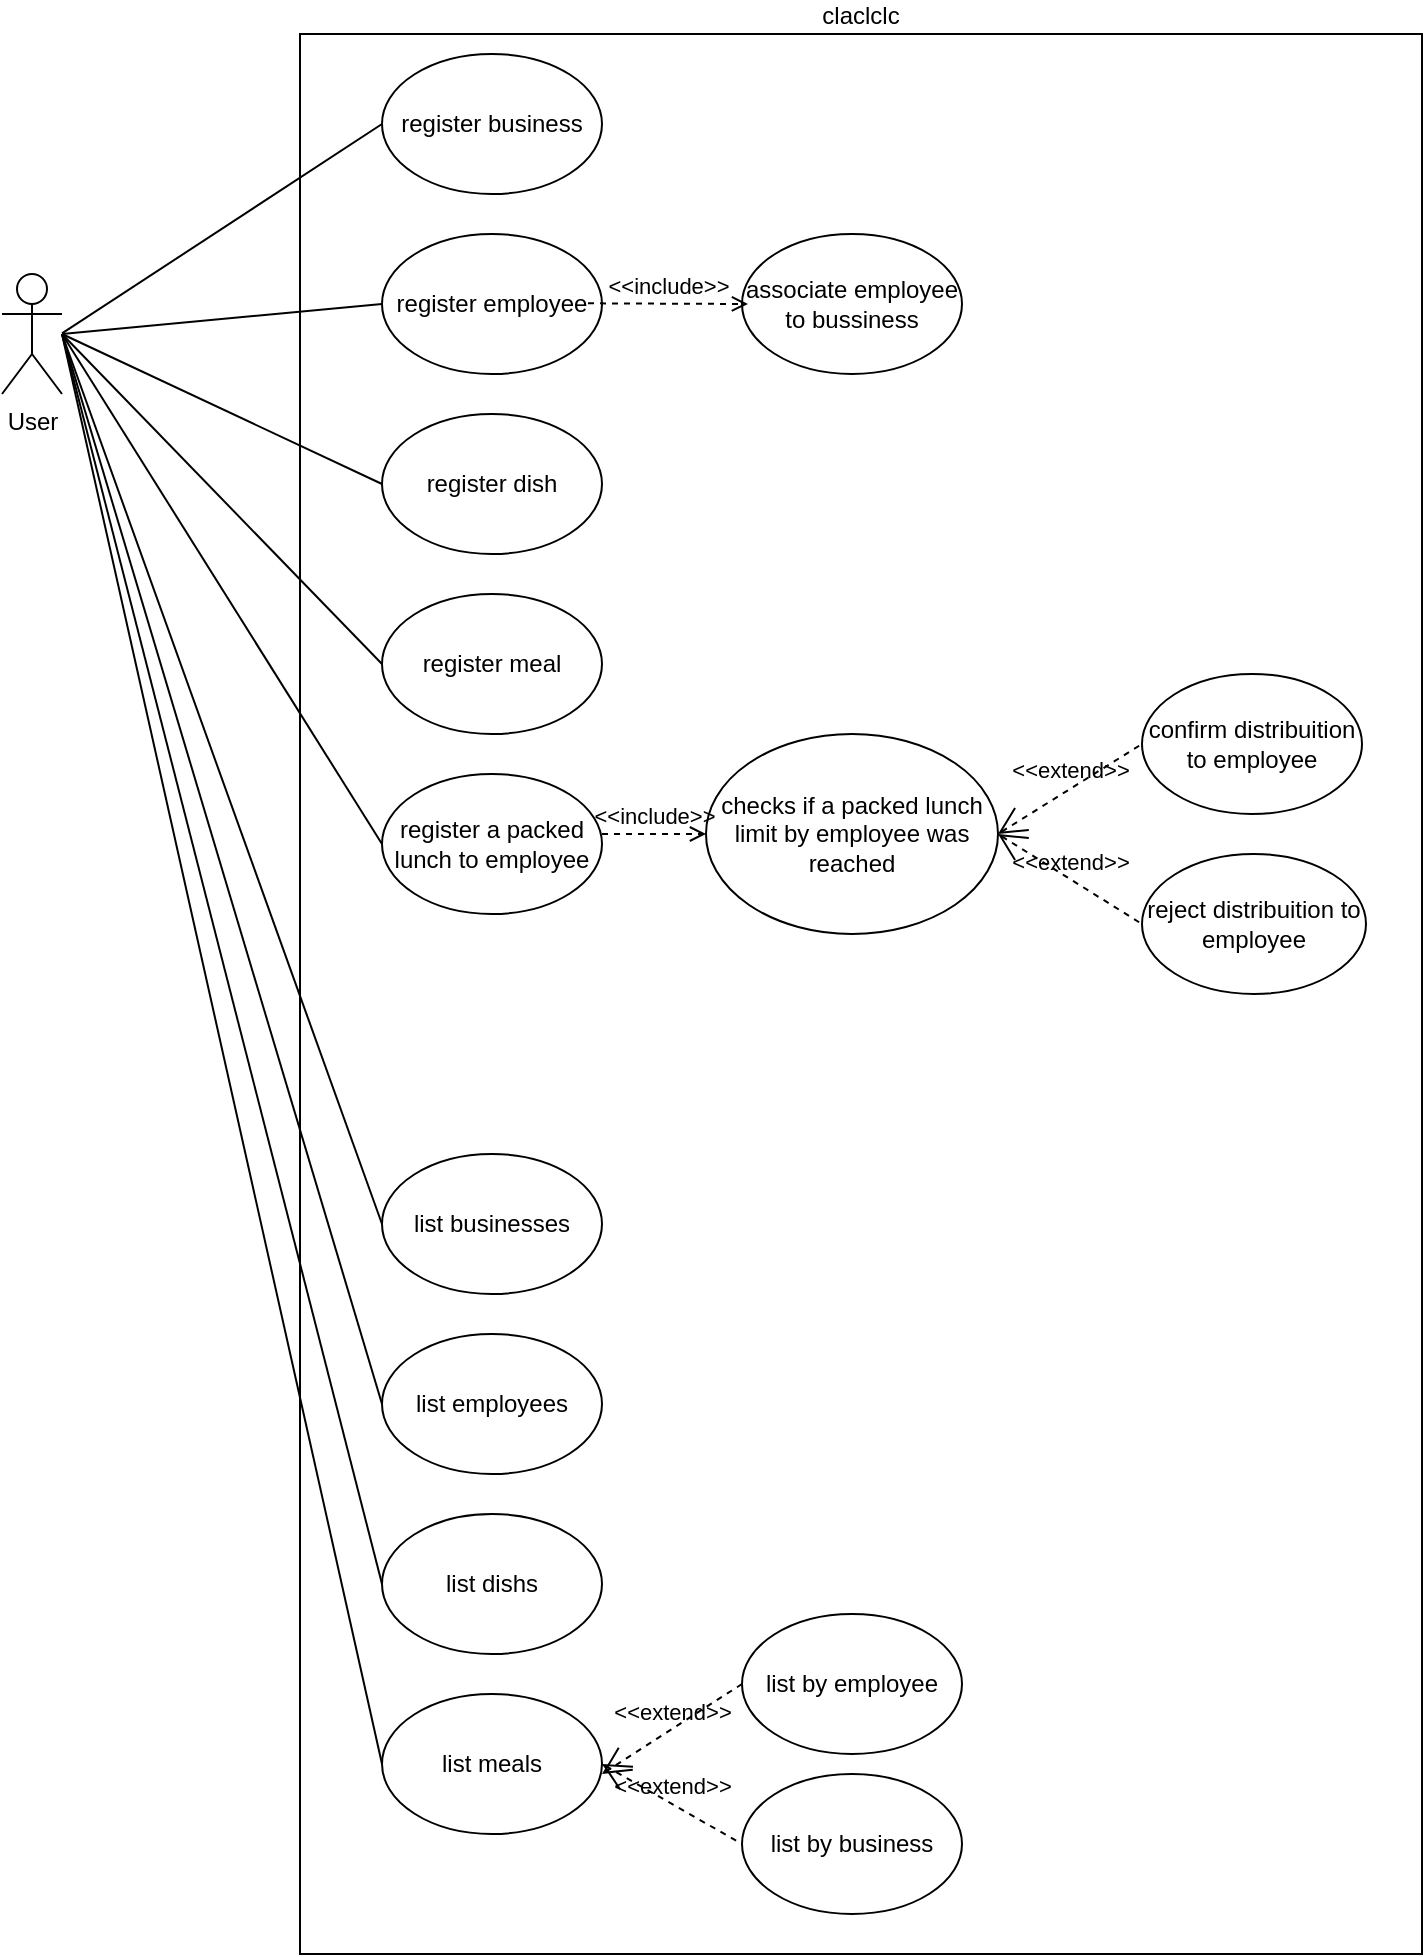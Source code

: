 <mxfile version="15.5.4" type="embed"><diagram id="xGc4d0vdUnooj7DaZEFL" name="Page-1"><mxGraphModel dx="918" dy="772" grid="1" gridSize="10" guides="1" tooltips="1" connect="1" arrows="1" fold="1" page="1" pageScale="1" pageWidth="827" pageHeight="1169" math="0" shadow="0"><root><mxCell id="0"/><mxCell id="1" parent="0"/><mxCell id="LwF9lTMq37MXV0fiyUSh-4" value="claclclc" style="rounded=0;whiteSpace=wrap;html=1;labelPosition=center;verticalLabelPosition=top;align=center;verticalAlign=bottom;" parent="1" vertex="1"><mxGeometry x="229" y="50" width="561" height="960" as="geometry"/></mxCell><mxCell id="LwF9lTMq37MXV0fiyUSh-1" value="&lt;div&gt;User&lt;/div&gt;" style="shape=umlActor;html=1;verticalLabelPosition=bottom;verticalAlign=top;align=center;" parent="1" vertex="1"><mxGeometry x="80" y="170" width="30" height="60" as="geometry"/></mxCell><mxCell id="LwF9lTMq37MXV0fiyUSh-7" value="register meal" style="ellipse;whiteSpace=wrap;html=1;" parent="1" vertex="1"><mxGeometry x="270" y="330" width="110" height="70" as="geometry"/></mxCell><mxCell id="LwF9lTMq37MXV0fiyUSh-8" value="register dish" style="ellipse;whiteSpace=wrap;html=1;" parent="1" vertex="1"><mxGeometry x="270" y="240" width="110" height="70" as="geometry"/></mxCell><mxCell id="LwF9lTMq37MXV0fiyUSh-9" value="register employee" style="ellipse;whiteSpace=wrap;html=1;" parent="1" vertex="1"><mxGeometry x="270" y="150" width="110" height="70" as="geometry"/></mxCell><mxCell id="LwF9lTMq37MXV0fiyUSh-10" value="&lt;div&gt;register business&lt;/div&gt;" style="ellipse;whiteSpace=wrap;html=1;" parent="1" vertex="1"><mxGeometry x="270" y="60" width="110" height="70" as="geometry"/></mxCell><mxCell id="LwF9lTMq37MXV0fiyUSh-19" value="register a packed lunch to employee" style="ellipse;whiteSpace=wrap;html=1;" parent="1" vertex="1"><mxGeometry x="270" y="420" width="110" height="70" as="geometry"/></mxCell><mxCell id="LwF9lTMq37MXV0fiyUSh-24" value="&lt;div&gt;associate employee&lt;/div&gt;&lt;div&gt;to bussiness&lt;br&gt;&lt;/div&gt;" style="ellipse;whiteSpace=wrap;html=1;" parent="1" vertex="1"><mxGeometry x="450" y="150" width="110" height="70" as="geometry"/></mxCell><mxCell id="LwF9lTMq37MXV0fiyUSh-28" value="&amp;lt;&amp;lt;include&amp;gt;&amp;gt;" style="edgeStyle=none;html=1;endArrow=open;verticalAlign=bottom;dashed=1;labelBackgroundColor=none;rounded=0;entryX=0;entryY=0.5;entryDx=0;entryDy=0;" parent="1" edge="1"><mxGeometry width="160" relative="1" as="geometry"><mxPoint x="373.0" y="184.66" as="sourcePoint"/><mxPoint x="453.0" y="185" as="targetPoint"/></mxGeometry></mxCell><mxCell id="LwF9lTMq37MXV0fiyUSh-31" value="checks if a packed lunch limit by employee was reached " style="ellipse;whiteSpace=wrap;html=1;" parent="1" vertex="1"><mxGeometry x="432" y="400" width="146" height="100" as="geometry"/></mxCell><mxCell id="LwF9lTMq37MXV0fiyUSh-32" value="&amp;lt;&amp;lt;include&amp;gt;&amp;gt;" style="edgeStyle=none;html=1;endArrow=open;verticalAlign=bottom;dashed=1;labelBackgroundColor=none;rounded=0;entryX=0;entryY=0.5;entryDx=0;entryDy=0;" parent="1" target="LwF9lTMq37MXV0fiyUSh-31" edge="1"><mxGeometry width="160" relative="1" as="geometry"><mxPoint x="380" y="450" as="sourcePoint"/><mxPoint x="470" y="450" as="targetPoint"/></mxGeometry></mxCell><mxCell id="LwF9lTMq37MXV0fiyUSh-34" value="confirm distribuition to employee" style="ellipse;whiteSpace=wrap;html=1;" parent="1" vertex="1"><mxGeometry x="650" y="370" width="110" height="70" as="geometry"/></mxCell><mxCell id="LwF9lTMq37MXV0fiyUSh-35" value="reject distribuition to employee" style="ellipse;whiteSpace=wrap;html=1;" parent="1" vertex="1"><mxGeometry x="650" y="460" width="112" height="70" as="geometry"/></mxCell><mxCell id="LwF9lTMq37MXV0fiyUSh-36" value="&amp;lt;&amp;lt;extend&amp;gt;&amp;gt;" style="edgeStyle=none;html=1;startArrow=open;endArrow=none;startSize=12;verticalAlign=bottom;dashed=1;labelBackgroundColor=none;rounded=0;entryX=0;entryY=0.5;entryDx=0;entryDy=0;exitX=1;exitY=0.5;exitDx=0;exitDy=0;" parent="1" source="LwF9lTMq37MXV0fiyUSh-31" target="LwF9lTMq37MXV0fiyUSh-34" edge="1"><mxGeometry width="160" relative="1" as="geometry"><mxPoint x="610" y="420" as="sourcePoint"/><mxPoint x="490" y="510" as="targetPoint"/></mxGeometry></mxCell><mxCell id="LwF9lTMq37MXV0fiyUSh-37" value="&amp;lt;&amp;lt;extend&amp;gt;&amp;gt;" style="edgeStyle=none;html=1;startArrow=open;endArrow=none;startSize=12;verticalAlign=bottom;dashed=1;labelBackgroundColor=none;rounded=0;entryX=0;entryY=0.5;entryDx=0;entryDy=0;exitX=1;exitY=0.5;exitDx=0;exitDy=0;" parent="1" source="LwF9lTMq37MXV0fiyUSh-31" target="LwF9lTMq37MXV0fiyUSh-35" edge="1"><mxGeometry width="160" relative="1" as="geometry"><mxPoint x="380" y="460" as="sourcePoint"/><mxPoint x="478" y="600" as="targetPoint"/></mxGeometry></mxCell><mxCell id="LwF9lTMq37MXV0fiyUSh-42" value="list meals" style="ellipse;whiteSpace=wrap;html=1;" parent="1" vertex="1"><mxGeometry x="270" y="880" width="110" height="70" as="geometry"/></mxCell><mxCell id="LwF9lTMq37MXV0fiyUSh-43" value="list dishs" style="ellipse;whiteSpace=wrap;html=1;" parent="1" vertex="1"><mxGeometry x="270" y="790" width="110" height="70" as="geometry"/></mxCell><mxCell id="LwF9lTMq37MXV0fiyUSh-44" value="list employees" style="ellipse;whiteSpace=wrap;html=1;" parent="1" vertex="1"><mxGeometry x="270" y="700" width="110" height="70" as="geometry"/></mxCell><mxCell id="LwF9lTMq37MXV0fiyUSh-45" value="&lt;div&gt;list businesses&lt;/div&gt;" style="ellipse;whiteSpace=wrap;html=1;" parent="1" vertex="1"><mxGeometry x="270" y="610" width="110" height="70" as="geometry"/></mxCell><mxCell id="LwF9lTMq37MXV0fiyUSh-52" value="&amp;lt;&amp;lt;extend&amp;gt;&amp;gt;" style="edgeStyle=none;html=1;startArrow=open;endArrow=none;startSize=12;verticalAlign=bottom;dashed=1;labelBackgroundColor=none;rounded=0;entryX=0;entryY=0.5;entryDx=0;entryDy=0;exitX=1;exitY=0.5;exitDx=0;exitDy=0;" parent="1" source="LwF9lTMq37MXV0fiyUSh-42" target="oOK-4Qcx4Y4q6fW5dUkM-2" edge="1"><mxGeometry width="160" relative="1" as="geometry"><mxPoint x="365.0" y="830" as="sourcePoint"/><mxPoint x="450.0" y="960" as="targetPoint"/></mxGeometry></mxCell><mxCell id="LwF9lTMq37MXV0fiyUSh-53" value="&amp;lt;&amp;lt;extend&amp;gt;&amp;gt;" style="edgeStyle=none;html=1;startArrow=open;endArrow=none;startSize=12;verticalAlign=bottom;dashed=1;labelBackgroundColor=none;rounded=0;entryX=0;entryY=0.5;entryDx=0;entryDy=0;" parent="1" target="oOK-4Qcx4Y4q6fW5dUkM-1" edge="1"><mxGeometry width="160" relative="1" as="geometry"><mxPoint x="380" y="920" as="sourcePoint"/><mxPoint x="446.64" y="871.44" as="targetPoint"/></mxGeometry></mxCell><mxCell id="LwF9lTMq37MXV0fiyUSh-58" value="" style="edgeStyle=none;html=1;endArrow=none;verticalAlign=bottom;rounded=0;entryX=0;entryY=0.5;entryDx=0;entryDy=0;" parent="1" target="LwF9lTMq37MXV0fiyUSh-10" edge="1"><mxGeometry width="160" relative="1" as="geometry"><mxPoint x="110" y="199.71" as="sourcePoint"/><mxPoint x="270" y="199.71" as="targetPoint"/></mxGeometry></mxCell><mxCell id="LwF9lTMq37MXV0fiyUSh-61" value="" style="edgeStyle=none;html=1;endArrow=none;verticalAlign=bottom;rounded=0;entryX=0;entryY=0.5;entryDx=0;entryDy=0;" parent="1" target="LwF9lTMq37MXV0fiyUSh-9" edge="1"><mxGeometry width="160" relative="1" as="geometry"><mxPoint x="110" y="200" as="sourcePoint"/><mxPoint x="280" y="105" as="targetPoint"/></mxGeometry></mxCell><mxCell id="LwF9lTMq37MXV0fiyUSh-62" value="" style="edgeStyle=none;html=1;endArrow=none;verticalAlign=bottom;rounded=0;entryX=0;entryY=0.5;entryDx=0;entryDy=0;" parent="1" target="LwF9lTMq37MXV0fiyUSh-8" edge="1"><mxGeometry width="160" relative="1" as="geometry"><mxPoint x="110" y="200" as="sourcePoint"/><mxPoint x="280" y="195" as="targetPoint"/></mxGeometry></mxCell><mxCell id="LwF9lTMq37MXV0fiyUSh-63" value="" style="edgeStyle=none;html=1;endArrow=none;verticalAlign=bottom;rounded=0;entryX=0;entryY=0.5;entryDx=0;entryDy=0;" parent="1" target="LwF9lTMq37MXV0fiyUSh-7" edge="1"><mxGeometry width="160" relative="1" as="geometry"><mxPoint x="110" y="200" as="sourcePoint"/><mxPoint x="280" y="285" as="targetPoint"/></mxGeometry></mxCell><mxCell id="LwF9lTMq37MXV0fiyUSh-64" value="" style="edgeStyle=none;html=1;endArrow=none;verticalAlign=bottom;rounded=0;entryX=0;entryY=0.5;entryDx=0;entryDy=0;" parent="1" target="LwF9lTMq37MXV0fiyUSh-19" edge="1"><mxGeometry width="160" relative="1" as="geometry"><mxPoint x="110" y="200" as="sourcePoint"/><mxPoint x="280" y="375" as="targetPoint"/></mxGeometry></mxCell><mxCell id="LwF9lTMq37MXV0fiyUSh-65" value="" style="edgeStyle=none;html=1;endArrow=none;verticalAlign=bottom;rounded=0;entryX=0;entryY=0.5;entryDx=0;entryDy=0;" parent="1" target="LwF9lTMq37MXV0fiyUSh-45" edge="1"><mxGeometry width="160" relative="1" as="geometry"><mxPoint x="110" y="200" as="sourcePoint"/><mxPoint x="280" y="465" as="targetPoint"/></mxGeometry></mxCell><mxCell id="LwF9lTMq37MXV0fiyUSh-66" value="" style="edgeStyle=none;html=1;endArrow=none;verticalAlign=bottom;rounded=0;entryX=0;entryY=0.5;entryDx=0;entryDy=0;" parent="1" target="LwF9lTMq37MXV0fiyUSh-44" edge="1"><mxGeometry width="160" relative="1" as="geometry"><mxPoint x="110" y="200" as="sourcePoint"/><mxPoint x="280" y="655" as="targetPoint"/></mxGeometry></mxCell><mxCell id="LwF9lTMq37MXV0fiyUSh-67" value="" style="edgeStyle=none;html=1;endArrow=none;verticalAlign=bottom;rounded=0;entryX=0;entryY=0.5;entryDx=0;entryDy=0;" parent="1" target="LwF9lTMq37MXV0fiyUSh-43" edge="1"><mxGeometry width="160" relative="1" as="geometry"><mxPoint x="110" y="200" as="sourcePoint"/><mxPoint x="280" y="745" as="targetPoint"/></mxGeometry></mxCell><mxCell id="LwF9lTMq37MXV0fiyUSh-68" value="" style="edgeStyle=none;html=1;endArrow=none;verticalAlign=bottom;rounded=0;entryX=0;entryY=0.5;entryDx=0;entryDy=0;" parent="1" target="LwF9lTMq37MXV0fiyUSh-42" edge="1"><mxGeometry width="160" relative="1" as="geometry"><mxPoint x="110" y="200" as="sourcePoint"/><mxPoint x="280" y="835" as="targetPoint"/></mxGeometry></mxCell><mxCell id="oOK-4Qcx4Y4q6fW5dUkM-1" value="list by employee" style="ellipse;whiteSpace=wrap;html=1;" parent="1" vertex="1"><mxGeometry x="450" y="840" width="110" height="70" as="geometry"/></mxCell><mxCell id="oOK-4Qcx4Y4q6fW5dUkM-2" value="list by business" style="ellipse;whiteSpace=wrap;html=1;" parent="1" vertex="1"><mxGeometry x="450" y="920" width="110" height="70" as="geometry"/></mxCell></root></mxGraphModel></diagram></mxfile>